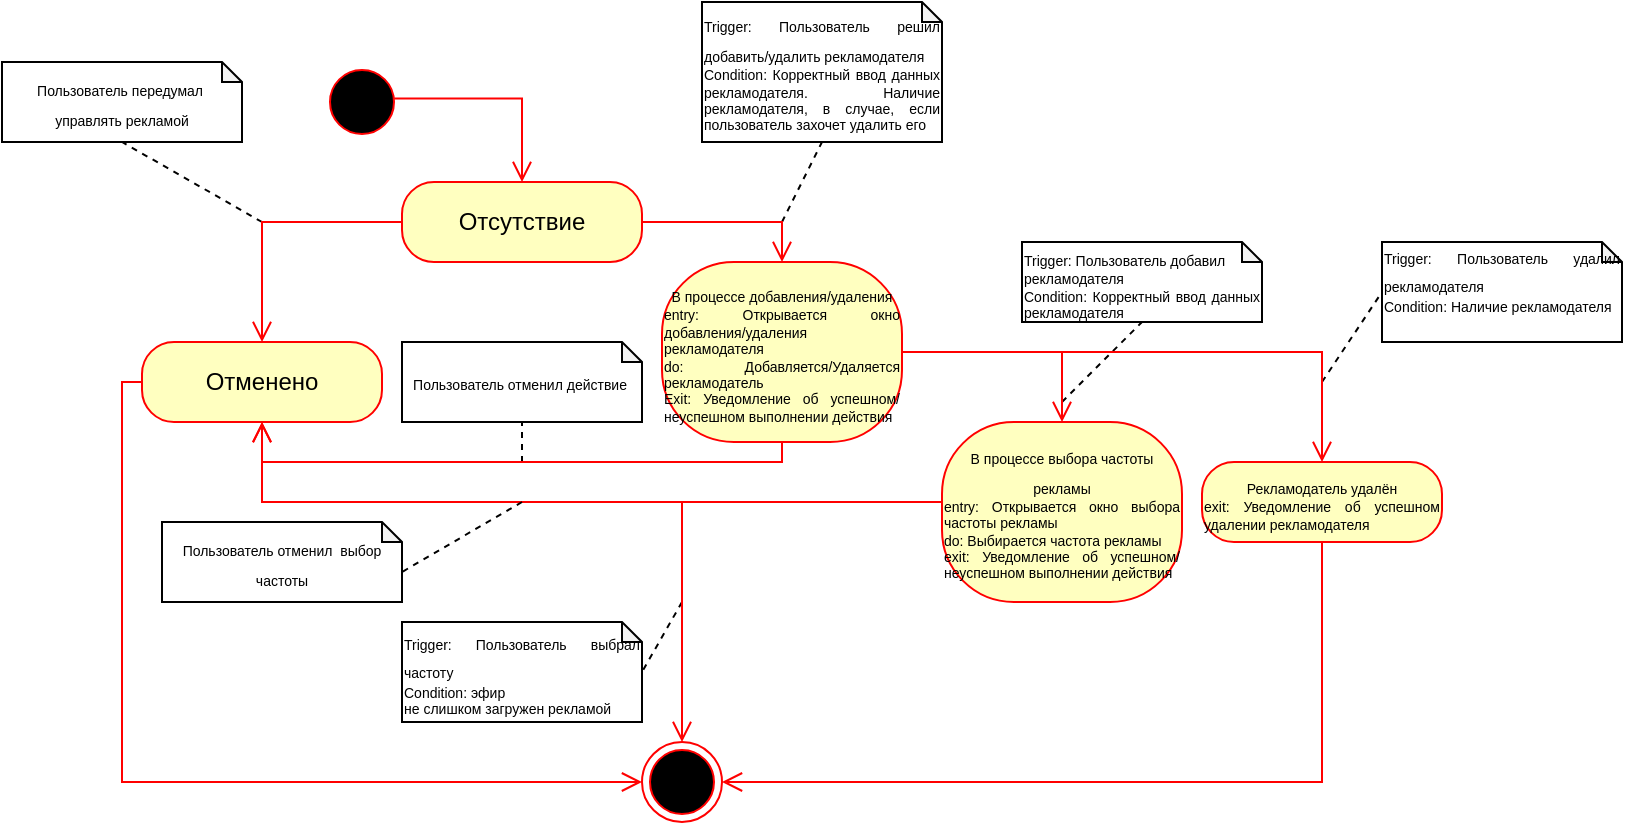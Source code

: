 <mxfile version="22.0.3" type="device">
  <diagram name="Страница — 1" id="ucrKcSAPmvHGQdn826nn">
    <mxGraphModel dx="1646" dy="505" grid="1" gridSize="10" guides="1" tooltips="1" connect="1" arrows="1" fold="1" page="1" pageScale="1" pageWidth="827" pageHeight="1169" math="0" shadow="0">
      <root>
        <mxCell id="0" />
        <mxCell id="1" parent="0" />
        <mxCell id="KBNfjdREeZOjGe3RYSJv-1" value="&lt;font style=&quot;font-size: 7px;&quot;&gt;Пользователь передумал&amp;nbsp; управлять рекламой&lt;/font&gt;" style="shape=note;whiteSpace=wrap;html=1;backgroundOutline=1;darkOpacity=0.05;strokeColor=default;align=center;verticalAlign=middle;fontFamily=Helvetica;fontSize=12;fontColor=default;fillColor=default;size=10;" parent="1" vertex="1">
          <mxGeometry x="-510" y="180" width="120" height="40" as="geometry" />
        </mxCell>
        <mxCell id="KBNfjdREeZOjGe3RYSJv-2" value="" style="endArrow=none;dashed=1;html=1;rounded=0;fontFamily=Helvetica;fontSize=12;fontColor=default;entryX=0.5;entryY=1;entryDx=0;entryDy=0;entryPerimeter=0;" parent="1" target="KBNfjdREeZOjGe3RYSJv-1" edge="1">
          <mxGeometry width="50" height="50" relative="1" as="geometry">
            <mxPoint x="-380" y="260" as="sourcePoint" />
            <mxPoint x="-470" y="280" as="targetPoint" />
          </mxGeometry>
        </mxCell>
        <mxCell id="KBNfjdREeZOjGe3RYSJv-3" value="&lt;div style=&quot;text-align: justify;&quot;&gt;&lt;span style=&quot;font-size: 7px; background-color: initial;&quot;&gt;Trigger: Пользователь решил добавить/удалить рекламодателя&lt;/span&gt;&lt;/div&gt;&lt;span style=&quot;font-size: 7px;&quot;&gt;&lt;div style=&quot;text-align: justify;&quot;&gt;&lt;span style=&quot;background-color: initial;&quot;&gt;Condition: Корректный ввод данных рекламодателя. Наличие рекламодателя, в случае, если пользователь захочет удалить его&lt;/span&gt;&lt;/div&gt;&lt;/span&gt;" style="shape=note;whiteSpace=wrap;html=1;backgroundOutline=1;darkOpacity=0.05;strokeColor=default;align=center;verticalAlign=middle;fontFamily=Helvetica;fontSize=12;fontColor=default;fillColor=default;size=10;" parent="1" vertex="1">
          <mxGeometry x="-160" y="150" width="120" height="70" as="geometry" />
        </mxCell>
        <mxCell id="KBNfjdREeZOjGe3RYSJv-4" value="" style="endArrow=none;dashed=1;html=1;rounded=0;fontFamily=Helvetica;fontSize=12;fontColor=default;entryX=0.5;entryY=1;entryDx=0;entryDy=0;entryPerimeter=0;" parent="1" target="KBNfjdREeZOjGe3RYSJv-3" edge="1">
          <mxGeometry width="50" height="50" relative="1" as="geometry">
            <mxPoint x="-120" y="260" as="sourcePoint" />
            <mxPoint x="-200" y="193" as="targetPoint" />
          </mxGeometry>
        </mxCell>
        <mxCell id="KBNfjdREeZOjGe3RYSJv-5" value="&lt;span style=&quot;font-size: 7px;&quot;&gt;Пользователь отменил действие&amp;nbsp;&lt;/span&gt;" style="shape=note;whiteSpace=wrap;html=1;backgroundOutline=1;darkOpacity=0.05;strokeColor=default;align=center;verticalAlign=middle;fontFamily=Helvetica;fontSize=12;fontColor=default;fillColor=default;size=10;" parent="1" vertex="1">
          <mxGeometry x="-310" y="320" width="120" height="40" as="geometry" />
        </mxCell>
        <mxCell id="KBNfjdREeZOjGe3RYSJv-6" value="" style="endArrow=none;dashed=1;html=1;rounded=0;fontFamily=Helvetica;fontSize=12;fontColor=default;entryX=0.5;entryY=1;entryDx=0;entryDy=0;entryPerimeter=0;" parent="1" target="KBNfjdREeZOjGe3RYSJv-5" edge="1">
          <mxGeometry width="50" height="50" relative="1" as="geometry">
            <mxPoint x="-250" y="380" as="sourcePoint" />
            <mxPoint x="-300" y="350" as="targetPoint" />
          </mxGeometry>
        </mxCell>
        <mxCell id="KBNfjdREeZOjGe3RYSJv-7" value="&lt;div style=&quot;text-align: justify;&quot;&gt;&lt;span style=&quot;font-size: 7px; background-color: initial;&quot;&gt;Trigger: Пользователь добавил&lt;/span&gt;&lt;/div&gt;&lt;font style=&quot;font-size: 7px;&quot;&gt;&lt;div style=&quot;text-align: justify;&quot;&gt;&lt;span style=&quot;background-color: initial;&quot;&gt;рекламодателя&lt;/span&gt;&lt;/div&gt;&lt;div style=&quot;text-align: justify;&quot;&gt;&lt;span style=&quot;background-color: initial;&quot;&gt;Condition: Корректный ввод данных рекламодателя&lt;/span&gt;&lt;/div&gt;&lt;/font&gt;" style="shape=note;whiteSpace=wrap;html=1;backgroundOutline=1;darkOpacity=0.05;strokeColor=default;align=center;verticalAlign=middle;fontFamily=Helvetica;fontSize=12;fontColor=default;fillColor=default;size=10;" parent="1" vertex="1">
          <mxGeometry y="270" width="120" height="40" as="geometry" />
        </mxCell>
        <mxCell id="KBNfjdREeZOjGe3RYSJv-8" value="" style="endArrow=none;dashed=1;html=1;rounded=0;fontFamily=Helvetica;fontSize=12;fontColor=default;entryX=0.5;entryY=1;entryDx=0;entryDy=0;entryPerimeter=0;" parent="1" target="KBNfjdREeZOjGe3RYSJv-7" edge="1">
          <mxGeometry width="50" height="50" relative="1" as="geometry">
            <mxPoint x="20" y="350" as="sourcePoint" />
            <mxPoint x="-60" y="273" as="targetPoint" />
          </mxGeometry>
        </mxCell>
        <mxCell id="KBNfjdREeZOjGe3RYSJv-9" value="" style="ellipse;html=1;shape=endState;fillColor=#000000;strokeColor=#ff0000;align=center;verticalAlign=middle;fontFamily=Helvetica;fontSize=12;fontColor=default;" parent="1" vertex="1">
          <mxGeometry x="-190" y="520" width="40" height="40" as="geometry" />
        </mxCell>
        <mxCell id="KBNfjdREeZOjGe3RYSJv-10" value="" style="ellipse;html=1;shape=startState;fillColor=#000000;strokeColor=#ff0000;align=center;verticalAlign=middle;fontFamily=Helvetica;fontSize=12;fontColor=default;" parent="1" vertex="1">
          <mxGeometry x="-350" y="180" width="40" height="40" as="geometry" />
        </mxCell>
        <mxCell id="KBNfjdREeZOjGe3RYSJv-11" value="Отменено" style="rounded=1;whiteSpace=wrap;html=1;arcSize=40;fontColor=#000000;fillColor=#ffffc0;strokeColor=#ff0000;align=center;verticalAlign=middle;fontFamily=Helvetica;fontSize=12;" parent="1" vertex="1">
          <mxGeometry x="-440" y="320" width="120" height="40" as="geometry" />
        </mxCell>
        <mxCell id="KBNfjdREeZOjGe3RYSJv-12" value="" style="edgeStyle=orthogonalEdgeStyle;html=1;verticalAlign=bottom;endArrow=open;endSize=8;strokeColor=#ff0000;rounded=0;fontFamily=Helvetica;fontSize=12;fontColor=default;exitX=0;exitY=0.5;exitDx=0;exitDy=0;entryX=0.5;entryY=0;entryDx=0;entryDy=0;" parent="1" source="KBNfjdREeZOjGe3RYSJv-13" target="KBNfjdREeZOjGe3RYSJv-11" edge="1">
          <mxGeometry relative="1" as="geometry">
            <mxPoint x="-540" y="420" as="targetPoint" />
          </mxGeometry>
        </mxCell>
        <mxCell id="KBNfjdREeZOjGe3RYSJv-13" value="Отсутствие" style="rounded=1;whiteSpace=wrap;html=1;arcSize=40;fontColor=#000000;fillColor=#ffffc0;strokeColor=#ff0000;align=center;verticalAlign=middle;fontFamily=Helvetica;fontSize=12;" parent="1" vertex="1">
          <mxGeometry x="-310" y="240" width="120" height="40" as="geometry" />
        </mxCell>
        <mxCell id="KBNfjdREeZOjGe3RYSJv-14" value="&lt;div style=&quot;&quot;&gt;&lt;span style=&quot;font-size: 7px; background-color: initial;&quot;&gt;В процессе добавления/удаления&lt;/span&gt;&lt;/div&gt;&lt;font style=&quot;font-size: 7px;&quot;&gt;&lt;div style=&quot;text-align: justify;&quot;&gt;&lt;span style=&quot;background-color: initial;&quot;&gt;entry: Открывается окно добавления/удаления рекламодателя&lt;/span&gt;&lt;/div&gt;&lt;div style=&quot;text-align: justify;&quot;&gt;&lt;span style=&quot;background-color: initial;&quot;&gt;do: Добавляется/Удаляется рекламодатель&lt;/span&gt;&lt;/div&gt;&lt;div style=&quot;text-align: justify;&quot;&gt;&lt;span style=&quot;background-color: initial;&quot;&gt;Exit: Уведомление об успешном/неуспешном выполнении действия&lt;/span&gt;&lt;/div&gt;&lt;/font&gt;" style="rounded=1;whiteSpace=wrap;html=1;arcSize=40;fontColor=#000000;fillColor=#ffffc0;strokeColor=#ff0000;align=center;verticalAlign=middle;fontFamily=Helvetica;fontSize=12;" parent="1" vertex="1">
          <mxGeometry x="-180" y="280" width="120" height="90" as="geometry" />
        </mxCell>
        <mxCell id="KBNfjdREeZOjGe3RYSJv-15" value="&lt;div style=&quot;&quot;&gt;&lt;span style=&quot;font-size: 7px; background-color: initial;&quot;&gt;В процессе выбора частоты рекламы&lt;/span&gt;&lt;/div&gt;&lt;font style=&quot;font-size: 7px;&quot;&gt;&lt;div style=&quot;text-align: justify;&quot;&gt;&lt;span style=&quot;background-color: initial;&quot;&gt;entry: Открывается окно выбора частоты рекламы&lt;/span&gt;&lt;/div&gt;&lt;div style=&quot;text-align: justify;&quot;&gt;&lt;span style=&quot;background-color: initial;&quot;&gt;do: Выбирается частота рекламы&lt;/span&gt;&lt;/div&gt;&lt;div style=&quot;text-align: justify;&quot;&gt;&lt;span style=&quot;background-color: initial;&quot;&gt;exit:&amp;nbsp;&lt;/span&gt;&lt;span style=&quot;background-color: initial;&quot;&gt;Уведомление об успешном/неуспешном выполнении действия&lt;/span&gt;&lt;/div&gt;&lt;/font&gt;" style="rounded=1;whiteSpace=wrap;html=1;arcSize=40;fontColor=#000000;fillColor=#ffffc0;strokeColor=#ff0000;align=center;verticalAlign=middle;fontFamily=Helvetica;fontSize=12;" parent="1" vertex="1">
          <mxGeometry x="-40" y="360" width="120" height="90" as="geometry" />
        </mxCell>
        <mxCell id="KBNfjdREeZOjGe3RYSJv-16" value="" style="edgeStyle=orthogonalEdgeStyle;html=1;verticalAlign=bottom;endArrow=open;endSize=8;strokeColor=#ff0000;rounded=0;fontFamily=Helvetica;fontSize=12;fontColor=default;exitX=1;exitY=0.5;exitDx=0;exitDy=0;entryX=0.5;entryY=0;entryDx=0;entryDy=0;" parent="1" source="KBNfjdREeZOjGe3RYSJv-13" target="KBNfjdREeZOjGe3RYSJv-14" edge="1">
          <mxGeometry relative="1" as="geometry">
            <mxPoint x="-530" y="430" as="targetPoint" />
            <mxPoint x="-530" y="370" as="sourcePoint" />
          </mxGeometry>
        </mxCell>
        <mxCell id="KBNfjdREeZOjGe3RYSJv-17" value="" style="edgeStyle=orthogonalEdgeStyle;html=1;verticalAlign=bottom;endArrow=open;endSize=8;strokeColor=#ff0000;rounded=0;fontFamily=Helvetica;fontSize=12;fontColor=default;exitX=0.902;exitY=0.457;exitDx=0;exitDy=0;exitPerimeter=0;entryX=0.5;entryY=0;entryDx=0;entryDy=0;" parent="1" source="KBNfjdREeZOjGe3RYSJv-10" target="KBNfjdREeZOjGe3RYSJv-13" edge="1">
          <mxGeometry relative="1" as="geometry">
            <mxPoint x="-520" y="440" as="targetPoint" />
            <mxPoint x="-520" y="380" as="sourcePoint" />
            <Array as="points">
              <mxPoint x="-250" y="198" />
            </Array>
          </mxGeometry>
        </mxCell>
        <mxCell id="KBNfjdREeZOjGe3RYSJv-18" value="" style="edgeStyle=orthogonalEdgeStyle;html=1;verticalAlign=bottom;endArrow=open;endSize=8;strokeColor=#ff0000;rounded=0;fontFamily=Helvetica;fontSize=12;fontColor=default;exitX=1;exitY=0.5;exitDx=0;exitDy=0;entryX=0.5;entryY=0;entryDx=0;entryDy=0;" parent="1" source="KBNfjdREeZOjGe3RYSJv-14" target="KBNfjdREeZOjGe3RYSJv-15" edge="1">
          <mxGeometry relative="1" as="geometry">
            <mxPoint x="-510" y="450" as="targetPoint" />
            <mxPoint x="-510" y="390" as="sourcePoint" />
          </mxGeometry>
        </mxCell>
        <mxCell id="KBNfjdREeZOjGe3RYSJv-19" value="" style="edgeStyle=orthogonalEdgeStyle;html=1;verticalAlign=bottom;endArrow=open;endSize=8;strokeColor=#ff0000;rounded=0;fontFamily=Helvetica;fontSize=12;fontColor=default;exitX=0.5;exitY=1;exitDx=0;exitDy=0;entryX=0.5;entryY=1;entryDx=0;entryDy=0;" parent="1" source="KBNfjdREeZOjGe3RYSJv-14" target="KBNfjdREeZOjGe3RYSJv-11" edge="1">
          <mxGeometry relative="1" as="geometry">
            <mxPoint x="-500" y="460" as="targetPoint" />
            <mxPoint x="-500" y="400" as="sourcePoint" />
            <Array as="points">
              <mxPoint x="-120" y="380" />
              <mxPoint x="-380" y="380" />
            </Array>
          </mxGeometry>
        </mxCell>
        <mxCell id="KBNfjdREeZOjGe3RYSJv-20" value="" style="edgeStyle=orthogonalEdgeStyle;html=1;verticalAlign=bottom;endArrow=open;endSize=8;strokeColor=#ff0000;rounded=0;fontFamily=Helvetica;fontSize=12;fontColor=default;exitX=0;exitY=0.5;exitDx=0;exitDy=0;entryX=0;entryY=0.5;entryDx=0;entryDy=0;" parent="1" source="KBNfjdREeZOjGe3RYSJv-11" target="KBNfjdREeZOjGe3RYSJv-9" edge="1">
          <mxGeometry relative="1" as="geometry">
            <mxPoint x="-470" y="490" as="targetPoint" />
            <mxPoint x="-470" y="430" as="sourcePoint" />
          </mxGeometry>
        </mxCell>
        <mxCell id="KBNfjdREeZOjGe3RYSJv-21" value="" style="edgeStyle=orthogonalEdgeStyle;html=1;verticalAlign=bottom;endArrow=open;endSize=8;strokeColor=#ff0000;rounded=0;fontFamily=Helvetica;fontSize=12;fontColor=default;exitX=0;exitY=0.5;exitDx=0;exitDy=0;entryX=0.5;entryY=1;entryDx=0;entryDy=0;" parent="1" source="KBNfjdREeZOjGe3RYSJv-15" target="KBNfjdREeZOjGe3RYSJv-11" edge="1">
          <mxGeometry relative="1" as="geometry">
            <mxPoint x="-370" y="370" as="targetPoint" />
            <mxPoint x="-110" y="370" as="sourcePoint" />
            <Array as="points">
              <mxPoint x="-380" y="400" />
            </Array>
          </mxGeometry>
        </mxCell>
        <mxCell id="KBNfjdREeZOjGe3RYSJv-22" value="&lt;div style=&quot;text-align: justify;&quot;&gt;&lt;span style=&quot;font-size: 7px; background-color: initial;&quot;&gt;Trigger: Пользователь выбрал частоту&lt;/span&gt;&lt;/div&gt;&lt;font style=&quot;font-size: 7px;&quot;&gt;&lt;div style=&quot;text-align: justify;&quot;&gt;&lt;span style=&quot;background-color: initial;&quot;&gt;Condition:&amp;nbsp;эфир&lt;/span&gt;&lt;/div&gt;&lt;div style=&quot;text-align: justify;&quot;&gt;&lt;span style=&quot;background-color: initial;&quot;&gt;не слишком загружен рекламой&lt;/span&gt;&lt;/div&gt;&lt;/font&gt;" style="shape=note;whiteSpace=wrap;html=1;backgroundOutline=1;darkOpacity=0.05;strokeColor=default;align=center;verticalAlign=middle;fontFamily=Helvetica;fontSize=12;fontColor=default;fillColor=default;size=10;" parent="1" vertex="1">
          <mxGeometry x="-310" y="460" width="120" height="50" as="geometry" />
        </mxCell>
        <mxCell id="KBNfjdREeZOjGe3RYSJv-23" value="" style="endArrow=none;dashed=1;html=1;rounded=0;fontFamily=Helvetica;fontSize=12;fontColor=default;entryX=0;entryY=0;entryDx=120;entryDy=25;entryPerimeter=0;" parent="1" target="KBNfjdREeZOjGe3RYSJv-22" edge="1">
          <mxGeometry width="50" height="50" relative="1" as="geometry">
            <mxPoint x="-170" y="450" as="sourcePoint" />
            <mxPoint x="-380" y="433" as="targetPoint" />
          </mxGeometry>
        </mxCell>
        <mxCell id="KBNfjdREeZOjGe3RYSJv-26" value="&lt;div style=&quot;text-align: justify;&quot;&gt;&lt;span style=&quot;font-size: 7px; background-color: initial;&quot;&gt;Trigger: Пользователь удалил рекламодателя&lt;/span&gt;&lt;/div&gt;&lt;font style=&quot;font-size: 7px;&quot;&gt;&lt;div style=&quot;text-align: justify;&quot;&gt;&lt;span style=&quot;background-color: initial;&quot;&gt;Condition:&amp;nbsp;Наличие рекламодателя&lt;/span&gt;&lt;/div&gt;&amp;nbsp;&lt;br&gt;&lt;/font&gt;" style="shape=note;whiteSpace=wrap;html=1;backgroundOutline=1;darkOpacity=0.05;strokeColor=default;align=center;verticalAlign=middle;fontFamily=Helvetica;fontSize=12;fontColor=default;fillColor=default;size=10;" parent="1" vertex="1">
          <mxGeometry x="180" y="270" width="120" height="50" as="geometry" />
        </mxCell>
        <mxCell id="KBNfjdREeZOjGe3RYSJv-27" value="" style="endArrow=none;dashed=1;html=1;rounded=0;fontFamily=Helvetica;fontSize=12;fontColor=default;entryX=0;entryY=0.5;entryDx=0;entryDy=0;entryPerimeter=0;" parent="1" target="KBNfjdREeZOjGe3RYSJv-26" edge="1">
          <mxGeometry width="50" height="50" relative="1" as="geometry">
            <mxPoint x="150" y="340" as="sourcePoint" />
            <mxPoint x="70" y="453" as="targetPoint" />
          </mxGeometry>
        </mxCell>
        <mxCell id="KBNfjdREeZOjGe3RYSJv-29" value="" style="edgeStyle=orthogonalEdgeStyle;html=1;verticalAlign=bottom;endArrow=open;endSize=8;strokeColor=#ff0000;rounded=0;fontFamily=Helvetica;fontSize=12;fontColor=default;exitX=0;exitY=0.5;exitDx=0;exitDy=0;entryX=0.5;entryY=0;entryDx=0;entryDy=0;" parent="1" source="KBNfjdREeZOjGe3RYSJv-15" target="KBNfjdREeZOjGe3RYSJv-9" edge="1">
          <mxGeometry relative="1" as="geometry">
            <mxPoint x="-370" y="370" as="targetPoint" />
            <mxPoint x="-30" y="410" as="sourcePoint" />
            <Array as="points">
              <mxPoint x="-170" y="400" />
            </Array>
          </mxGeometry>
        </mxCell>
        <mxCell id="KBNfjdREeZOjGe3RYSJv-30" value="&lt;font style=&quot;font-size: 7px;&quot;&gt;Пользователь отменил&amp;nbsp; выбор частоты&lt;br&gt;&lt;/font&gt;" style="shape=note;whiteSpace=wrap;html=1;backgroundOutline=1;darkOpacity=0.05;strokeColor=default;align=center;verticalAlign=middle;fontFamily=Helvetica;fontSize=12;fontColor=default;fillColor=default;size=10;" parent="1" vertex="1">
          <mxGeometry x="-430" y="410" width="120" height="40" as="geometry" />
        </mxCell>
        <mxCell id="KBNfjdREeZOjGe3RYSJv-31" value="" style="endArrow=none;dashed=1;html=1;rounded=0;fontFamily=Helvetica;fontSize=12;fontColor=default;entryX=0;entryY=0;entryDx=120;entryDy=25;entryPerimeter=0;" parent="1" target="KBNfjdREeZOjGe3RYSJv-30" edge="1">
          <mxGeometry width="50" height="50" relative="1" as="geometry">
            <mxPoint x="-250" y="400" as="sourcePoint" />
            <mxPoint x="-510" y="393" as="targetPoint" />
          </mxGeometry>
        </mxCell>
        <mxCell id="KBNfjdREeZOjGe3RYSJv-32" value="&lt;div style=&quot;&quot;&gt;&lt;span style=&quot;font-size: 7px; background-color: initial;&quot;&gt;Рекламодатель удалён&lt;/span&gt;&lt;/div&gt;&lt;font style=&quot;font-size: 7px;&quot;&gt;&lt;div style=&quot;text-align: justify;&quot;&gt;&lt;span style=&quot;background-color: initial;&quot;&gt;exit: Уведомление об успешном удалении рекламодателя&lt;/span&gt;&lt;/div&gt;&lt;/font&gt;" style="rounded=1;whiteSpace=wrap;html=1;arcSize=40;fontColor=#000000;fillColor=#ffffc0;strokeColor=#ff0000;align=center;verticalAlign=middle;fontFamily=Helvetica;fontSize=12;" parent="1" vertex="1">
          <mxGeometry x="90" y="380" width="120" height="40" as="geometry" />
        </mxCell>
        <mxCell id="KBNfjdREeZOjGe3RYSJv-33" value="" style="edgeStyle=orthogonalEdgeStyle;html=1;verticalAlign=bottom;endArrow=open;endSize=8;strokeColor=#ff0000;rounded=0;fontFamily=Helvetica;fontSize=12;fontColor=default;exitX=1;exitY=0.5;exitDx=0;exitDy=0;" parent="1" source="KBNfjdREeZOjGe3RYSJv-14" target="KBNfjdREeZOjGe3RYSJv-32" edge="1">
          <mxGeometry relative="1" as="geometry">
            <mxPoint x="-140" y="550" as="targetPoint" />
            <mxPoint x="30" y="430" as="sourcePoint" />
          </mxGeometry>
        </mxCell>
        <mxCell id="KBNfjdREeZOjGe3RYSJv-35" value="" style="edgeStyle=orthogonalEdgeStyle;html=1;verticalAlign=bottom;endArrow=open;endSize=8;strokeColor=#ff0000;rounded=0;fontFamily=Helvetica;fontSize=12;fontColor=default;exitX=0.5;exitY=1;exitDx=0;exitDy=0;entryX=1;entryY=0.5;entryDx=0;entryDy=0;" parent="1" source="KBNfjdREeZOjGe3RYSJv-32" target="KBNfjdREeZOjGe3RYSJv-9" edge="1">
          <mxGeometry relative="1" as="geometry">
            <mxPoint x="160" y="390" as="targetPoint" />
            <mxPoint x="-50" y="350" as="sourcePoint" />
          </mxGeometry>
        </mxCell>
      </root>
    </mxGraphModel>
  </diagram>
</mxfile>
